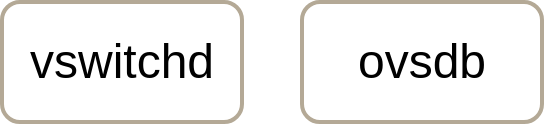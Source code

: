 <mxfile version="21.0.10" type="github">
  <diagram name="第 1 页" id="2n7j4LguaBsji-jBZAKb">
    <mxGraphModel dx="530" dy="294" grid="1" gridSize="10" guides="1" tooltips="1" connect="1" arrows="1" fold="1" page="1" pageScale="1" pageWidth="827" pageHeight="1169" math="0" shadow="0">
      <root>
        <mxCell id="0" />
        <mxCell id="1" parent="0" />
        <mxCell id="fVDMYMvhqNhXlZ7wybIm-2" value="" style="rounded=1;whiteSpace=wrap;html=1;strokeColor=#b4a996;strokeWidth=2;" vertex="1" parent="1">
          <mxGeometry x="380" y="230" width="120" height="60" as="geometry" />
        </mxCell>
        <mxCell id="fVDMYMvhqNhXlZ7wybIm-3" value="&lt;font style=&quot;font-size: 24px;&quot;&gt;vswitchd&lt;/font&gt;" style="text;html=1;strokeColor=none;fillColor=none;align=center;verticalAlign=middle;whiteSpace=wrap;rounded=0;" vertex="1" parent="1">
          <mxGeometry x="390" y="245" width="100" height="30" as="geometry" />
        </mxCell>
        <mxCell id="fVDMYMvhqNhXlZ7wybIm-4" value="" style="rounded=1;whiteSpace=wrap;html=1;strokeColor=#b4a996;strokeWidth=2;" vertex="1" parent="1">
          <mxGeometry x="530" y="230" width="120" height="60" as="geometry" />
        </mxCell>
        <mxCell id="fVDMYMvhqNhXlZ7wybIm-5" value="&lt;font style=&quot;font-size: 24px;&quot;&gt;ovsdb&lt;/font&gt;" style="text;html=1;strokeColor=none;fillColor=none;align=center;verticalAlign=middle;whiteSpace=wrap;rounded=0;" vertex="1" parent="1">
          <mxGeometry x="540" y="245" width="100" height="30" as="geometry" />
        </mxCell>
      </root>
    </mxGraphModel>
  </diagram>
</mxfile>
